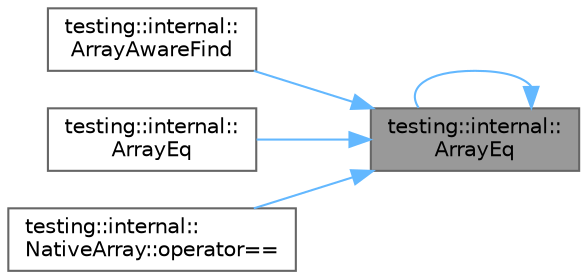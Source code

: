 digraph "testing::internal::ArrayEq"
{
 // LATEX_PDF_SIZE
  bgcolor="transparent";
  edge [fontname=Helvetica,fontsize=10,labelfontname=Helvetica,labelfontsize=10];
  node [fontname=Helvetica,fontsize=10,shape=box,height=0.2,width=0.4];
  rankdir="RL";
  Node1 [id="Node000001",label="testing::internal::\lArrayEq",height=0.2,width=0.4,color="gray40", fillcolor="grey60", style="filled", fontcolor="black",tooltip=" "];
  Node1 -> Node2 [id="edge1_Node000001_Node000002",dir="back",color="steelblue1",style="solid",tooltip=" "];
  Node2 [id="Node000002",label="testing::internal::\lArrayAwareFind",height=0.2,width=0.4,color="grey40", fillcolor="white", style="filled",URL="$namespacetesting_1_1internal.html#a94a857fe6ff32cf4fdc4769a4071f239",tooltip=" "];
  Node1 -> Node1 [id="edge2_Node000001_Node000001",dir="back",color="steelblue1",style="solid",tooltip=" "];
  Node1 -> Node3 [id="edge3_Node000001_Node000003",dir="back",color="steelblue1",style="solid",tooltip=" "];
  Node3 [id="Node000003",label="testing::internal::\lArrayEq",height=0.2,width=0.4,color="grey40", fillcolor="white", style="filled",URL="$namespacetesting_1_1internal.html#a5cb6f81ee827130024261121c742b26c",tooltip=" "];
  Node1 -> Node4 [id="edge4_Node000001_Node000004",dir="back",color="steelblue1",style="solid",tooltip=" "];
  Node4 [id="Node000004",label="testing::internal::\lNativeArray::operator==",height=0.2,width=0.4,color="grey40", fillcolor="white", style="filled",URL="$classtesting_1_1internal_1_1_native_array.html#a81b90f5739ed812610e68dc34c9e3850",tooltip=" "];
}
